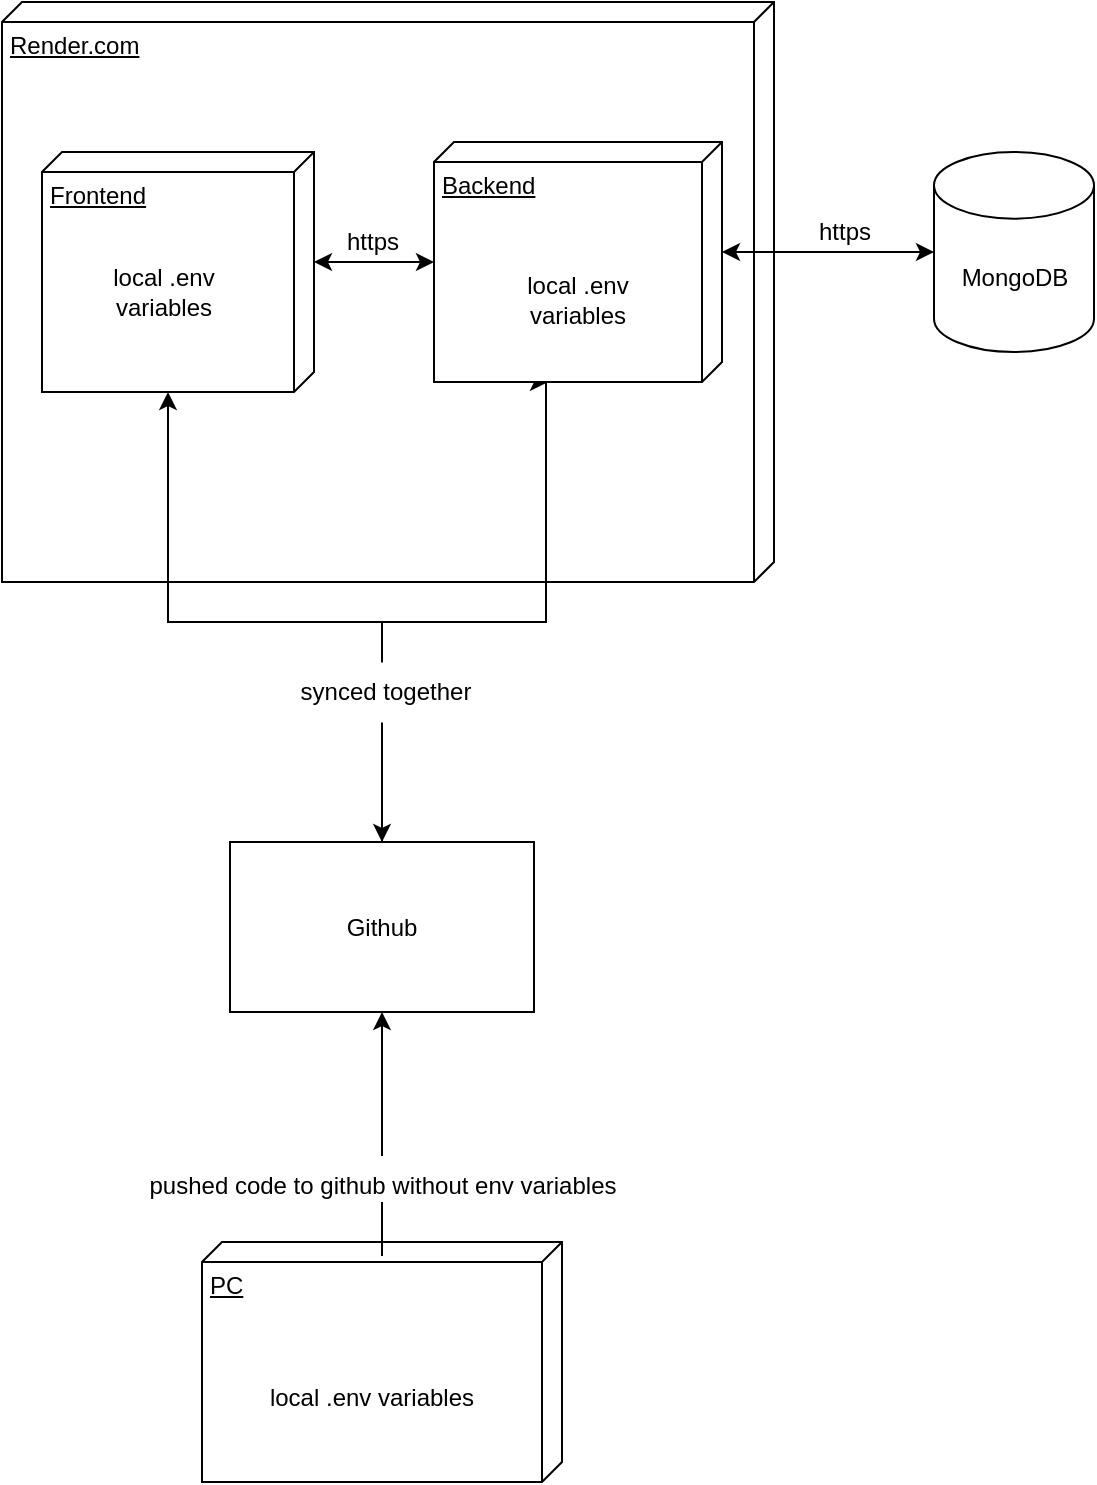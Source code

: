 <mxfile version="20.8.16" type="device"><diagram name="Página-1" id="WO_5K33RJS21WGkNDrBs"><mxGraphModel dx="1393" dy="797" grid="1" gridSize="10" guides="1" tooltips="1" connect="1" arrows="1" fold="1" page="1" pageScale="1" pageWidth="827" pageHeight="1169" math="0" shadow="0"><root><mxCell id="0"/><mxCell id="1" parent="0"/><mxCell id="1_PVmsTOZLcsg6Mcjz4L-2" value="Render.com" style="verticalAlign=top;align=left;spacingTop=8;spacingLeft=2;spacingRight=12;shape=cube;size=10;direction=south;fontStyle=4;html=1;" vertex="1" parent="1"><mxGeometry x="224" y="80" width="386" height="290" as="geometry"/></mxCell><mxCell id="1_PVmsTOZLcsg6Mcjz4L-12" style="edgeStyle=orthogonalEdgeStyle;rounded=0;orthogonalLoop=1;jettySize=auto;html=1;entryX=0.5;entryY=1;entryDx=0;entryDy=0;startArrow=none;" edge="1" parent="1" source="1_PVmsTOZLcsg6Mcjz4L-13" target="1_PVmsTOZLcsg6Mcjz4L-11"><mxGeometry relative="1" as="geometry"/></mxCell><mxCell id="1_PVmsTOZLcsg6Mcjz4L-7" value="PC" style="verticalAlign=top;align=left;spacingTop=8;spacingLeft=2;spacingRight=12;shape=cube;size=10;direction=south;fontStyle=4;html=1;" vertex="1" parent="1"><mxGeometry x="324" y="700" width="180" height="120" as="geometry"/></mxCell><mxCell id="1_PVmsTOZLcsg6Mcjz4L-10" value="local .env variables" style="text;html=1;strokeColor=none;fillColor=none;align=center;verticalAlign=middle;whiteSpace=wrap;rounded=0;" vertex="1" parent="1"><mxGeometry x="338" y="745" width="142" height="65" as="geometry"/></mxCell><mxCell id="1_PVmsTOZLcsg6Mcjz4L-15" style="edgeStyle=orthogonalEdgeStyle;rounded=0;orthogonalLoop=1;jettySize=auto;html=1;entryX=0;entryY=0;entryDx=120;entryDy=73;startArrow=none;entryPerimeter=0;" edge="1" parent="1" target="1_PVmsTOZLcsg6Mcjz4L-23"><mxGeometry relative="1" as="geometry"><mxPoint x="414" y="430" as="sourcePoint"/><mxPoint x="323" y="270" as="targetPoint"/><Array as="points"><mxPoint x="414" y="390"/><mxPoint x="307" y="390"/></Array></mxGeometry></mxCell><mxCell id="1_PVmsTOZLcsg6Mcjz4L-16" style="edgeStyle=orthogonalEdgeStyle;rounded=0;orthogonalLoop=1;jettySize=auto;html=1;entryX=0;entryY=0;entryDx=120;entryDy=87;startArrow=none;startFill=1;entryPerimeter=0;" edge="1" parent="1" target="1_PVmsTOZLcsg6Mcjz4L-22"><mxGeometry relative="1" as="geometry"><mxPoint x="414" y="430" as="sourcePoint"/><mxPoint x="496" y="270" as="targetPoint"/><Array as="points"><mxPoint x="414" y="390"/><mxPoint x="496" y="390"/></Array></mxGeometry></mxCell><mxCell id="1_PVmsTOZLcsg6Mcjz4L-11" value="Github" style="rounded=0;whiteSpace=wrap;html=1;" vertex="1" parent="1"><mxGeometry x="338" y="500" width="152" height="85" as="geometry"/></mxCell><mxCell id="1_PVmsTOZLcsg6Mcjz4L-14" value="" style="edgeStyle=orthogonalEdgeStyle;rounded=0;orthogonalLoop=1;jettySize=auto;html=1;entryX=0.5;entryY=1;entryDx=0;entryDy=0;endArrow=none;" edge="1" parent="1" source="1_PVmsTOZLcsg6Mcjz4L-7" target="1_PVmsTOZLcsg6Mcjz4L-13"><mxGeometry relative="1" as="geometry"><mxPoint x="414" y="700" as="sourcePoint"/><mxPoint x="414" y="585" as="targetPoint"/></mxGeometry></mxCell><mxCell id="1_PVmsTOZLcsg6Mcjz4L-13" value="pushed code to github without env variables" style="text;html=1;align=center;verticalAlign=middle;resizable=0;points=[];autosize=1;strokeColor=none;fillColor=none;" vertex="1" parent="1"><mxGeometry x="284" y="657" width="260" height="30" as="geometry"/></mxCell><mxCell id="1_PVmsTOZLcsg6Mcjz4L-18" value="" style="edgeStyle=orthogonalEdgeStyle;rounded=0;orthogonalLoop=1;jettySize=auto;html=1;entryX=0.5;entryY=1;entryDx=0;entryDy=0;startArrow=classic;startFill=1;endArrow=none;" edge="1" parent="1" source="1_PVmsTOZLcsg6Mcjz4L-11"><mxGeometry relative="1" as="geometry"><mxPoint x="414" y="500" as="sourcePoint"/><mxPoint x="414" y="460" as="targetPoint"/></mxGeometry></mxCell><mxCell id="1_PVmsTOZLcsg6Mcjz4L-19" value="" style="edgeStyle=orthogonalEdgeStyle;rounded=0;orthogonalLoop=1;jettySize=auto;html=1;entryX=0.5;entryY=1;entryDx=0;entryDy=0;endArrow=none;" edge="1" parent="1" source="1_PVmsTOZLcsg6Mcjz4L-11"><mxGeometry relative="1" as="geometry"><mxPoint x="414" y="500" as="sourcePoint"/><mxPoint x="414" y="460" as="targetPoint"/><Array as="points"><mxPoint x="414" y="430"/><mxPoint x="414" y="430"/></Array></mxGeometry></mxCell><mxCell id="1_PVmsTOZLcsg6Mcjz4L-20" value="synced together" style="rounded=0;whiteSpace=wrap;html=1;strokeWidth=0;strokeColor=none;" vertex="1" parent="1"><mxGeometry x="331" y="410" width="170" height="30" as="geometry"/></mxCell><mxCell id="1_PVmsTOZLcsg6Mcjz4L-30" style="edgeStyle=orthogonalEdgeStyle;rounded=0;orthogonalLoop=1;jettySize=auto;html=1;entryX=0;entryY=0;entryDx=55;entryDy=0;entryPerimeter=0;fontColor=none;startArrow=classic;startFill=1;" edge="1" parent="1" source="1_PVmsTOZLcsg6Mcjz4L-22" target="1_PVmsTOZLcsg6Mcjz4L-23"><mxGeometry relative="1" as="geometry"/></mxCell><mxCell id="1_PVmsTOZLcsg6Mcjz4L-22" value="Backend" style="verticalAlign=top;align=left;spacingTop=8;spacingLeft=2;spacingRight=12;shape=cube;size=10;direction=south;fontStyle=4;html=1;labelBackgroundColor=#ffffff;strokeWidth=1;fontColor=none;fillColor=default;" vertex="1" parent="1"><mxGeometry x="440" y="150" width="144" height="120" as="geometry"/></mxCell><mxCell id="1_PVmsTOZLcsg6Mcjz4L-23" value="Frontend" style="verticalAlign=top;align=left;spacingTop=8;spacingLeft=2;spacingRight=12;shape=cube;size=10;direction=south;fontStyle=4;html=1;labelBackgroundColor=#ffffff;strokeWidth=1;fontColor=none;fillColor=default;" vertex="1" parent="1"><mxGeometry x="244" y="155" width="136" height="120" as="geometry"/></mxCell><mxCell id="1_PVmsTOZLcsg6Mcjz4L-24" value="local .env variables" style="text;html=1;strokeColor=none;fillColor=none;align=center;verticalAlign=middle;whiteSpace=wrap;rounded=0;" vertex="1" parent="1"><mxGeometry x="467" y="210.25" width="90" height="37" as="geometry"/></mxCell><mxCell id="1_PVmsTOZLcsg6Mcjz4L-25" value="local .env variables" style="text;html=1;strokeColor=none;fillColor=none;align=center;verticalAlign=middle;whiteSpace=wrap;rounded=0;" vertex="1" parent="1"><mxGeometry x="260" y="202.75" width="90" height="44.5" as="geometry"/></mxCell><mxCell id="1_PVmsTOZLcsg6Mcjz4L-28" style="edgeStyle=orthogonalEdgeStyle;rounded=0;orthogonalLoop=1;jettySize=auto;html=1;entryX=0;entryY=0;entryDx=55;entryDy=0;entryPerimeter=0;fontColor=none;startArrow=classic;startFill=1;" edge="1" parent="1" source="1_PVmsTOZLcsg6Mcjz4L-26" target="1_PVmsTOZLcsg6Mcjz4L-22"><mxGeometry relative="1" as="geometry"/></mxCell><mxCell id="1_PVmsTOZLcsg6Mcjz4L-26" value="" style="strokeWidth=1;html=1;shape=mxgraph.flowchart.database;whiteSpace=wrap;labelBackgroundColor=#ffffff;fontColor=none;fillColor=default;" vertex="1" parent="1"><mxGeometry x="690" y="155" width="80" height="100" as="geometry"/></mxCell><mxCell id="1_PVmsTOZLcsg6Mcjz4L-27" value="MongoDB" style="text;html=1;align=center;verticalAlign=middle;resizable=0;points=[];autosize=1;strokeColor=none;fillColor=none;fontColor=none;" vertex="1" parent="1"><mxGeometry x="690" y="202.75" width="80" height="30" as="geometry"/></mxCell><mxCell id="1_PVmsTOZLcsg6Mcjz4L-29" value="https" style="text;html=1;align=center;verticalAlign=middle;resizable=0;points=[];autosize=1;strokeColor=none;fillColor=none;fontColor=none;" vertex="1" parent="1"><mxGeometry x="620" y="180.25" width="50" height="30" as="geometry"/></mxCell><mxCell id="1_PVmsTOZLcsg6Mcjz4L-31" value="https" style="text;html=1;align=center;verticalAlign=middle;resizable=0;points=[];autosize=1;strokeColor=none;fillColor=none;fontColor=none;" vertex="1" parent="1"><mxGeometry x="384" y="185.25" width="50" height="30" as="geometry"/></mxCell></root></mxGraphModel></diagram></mxfile>